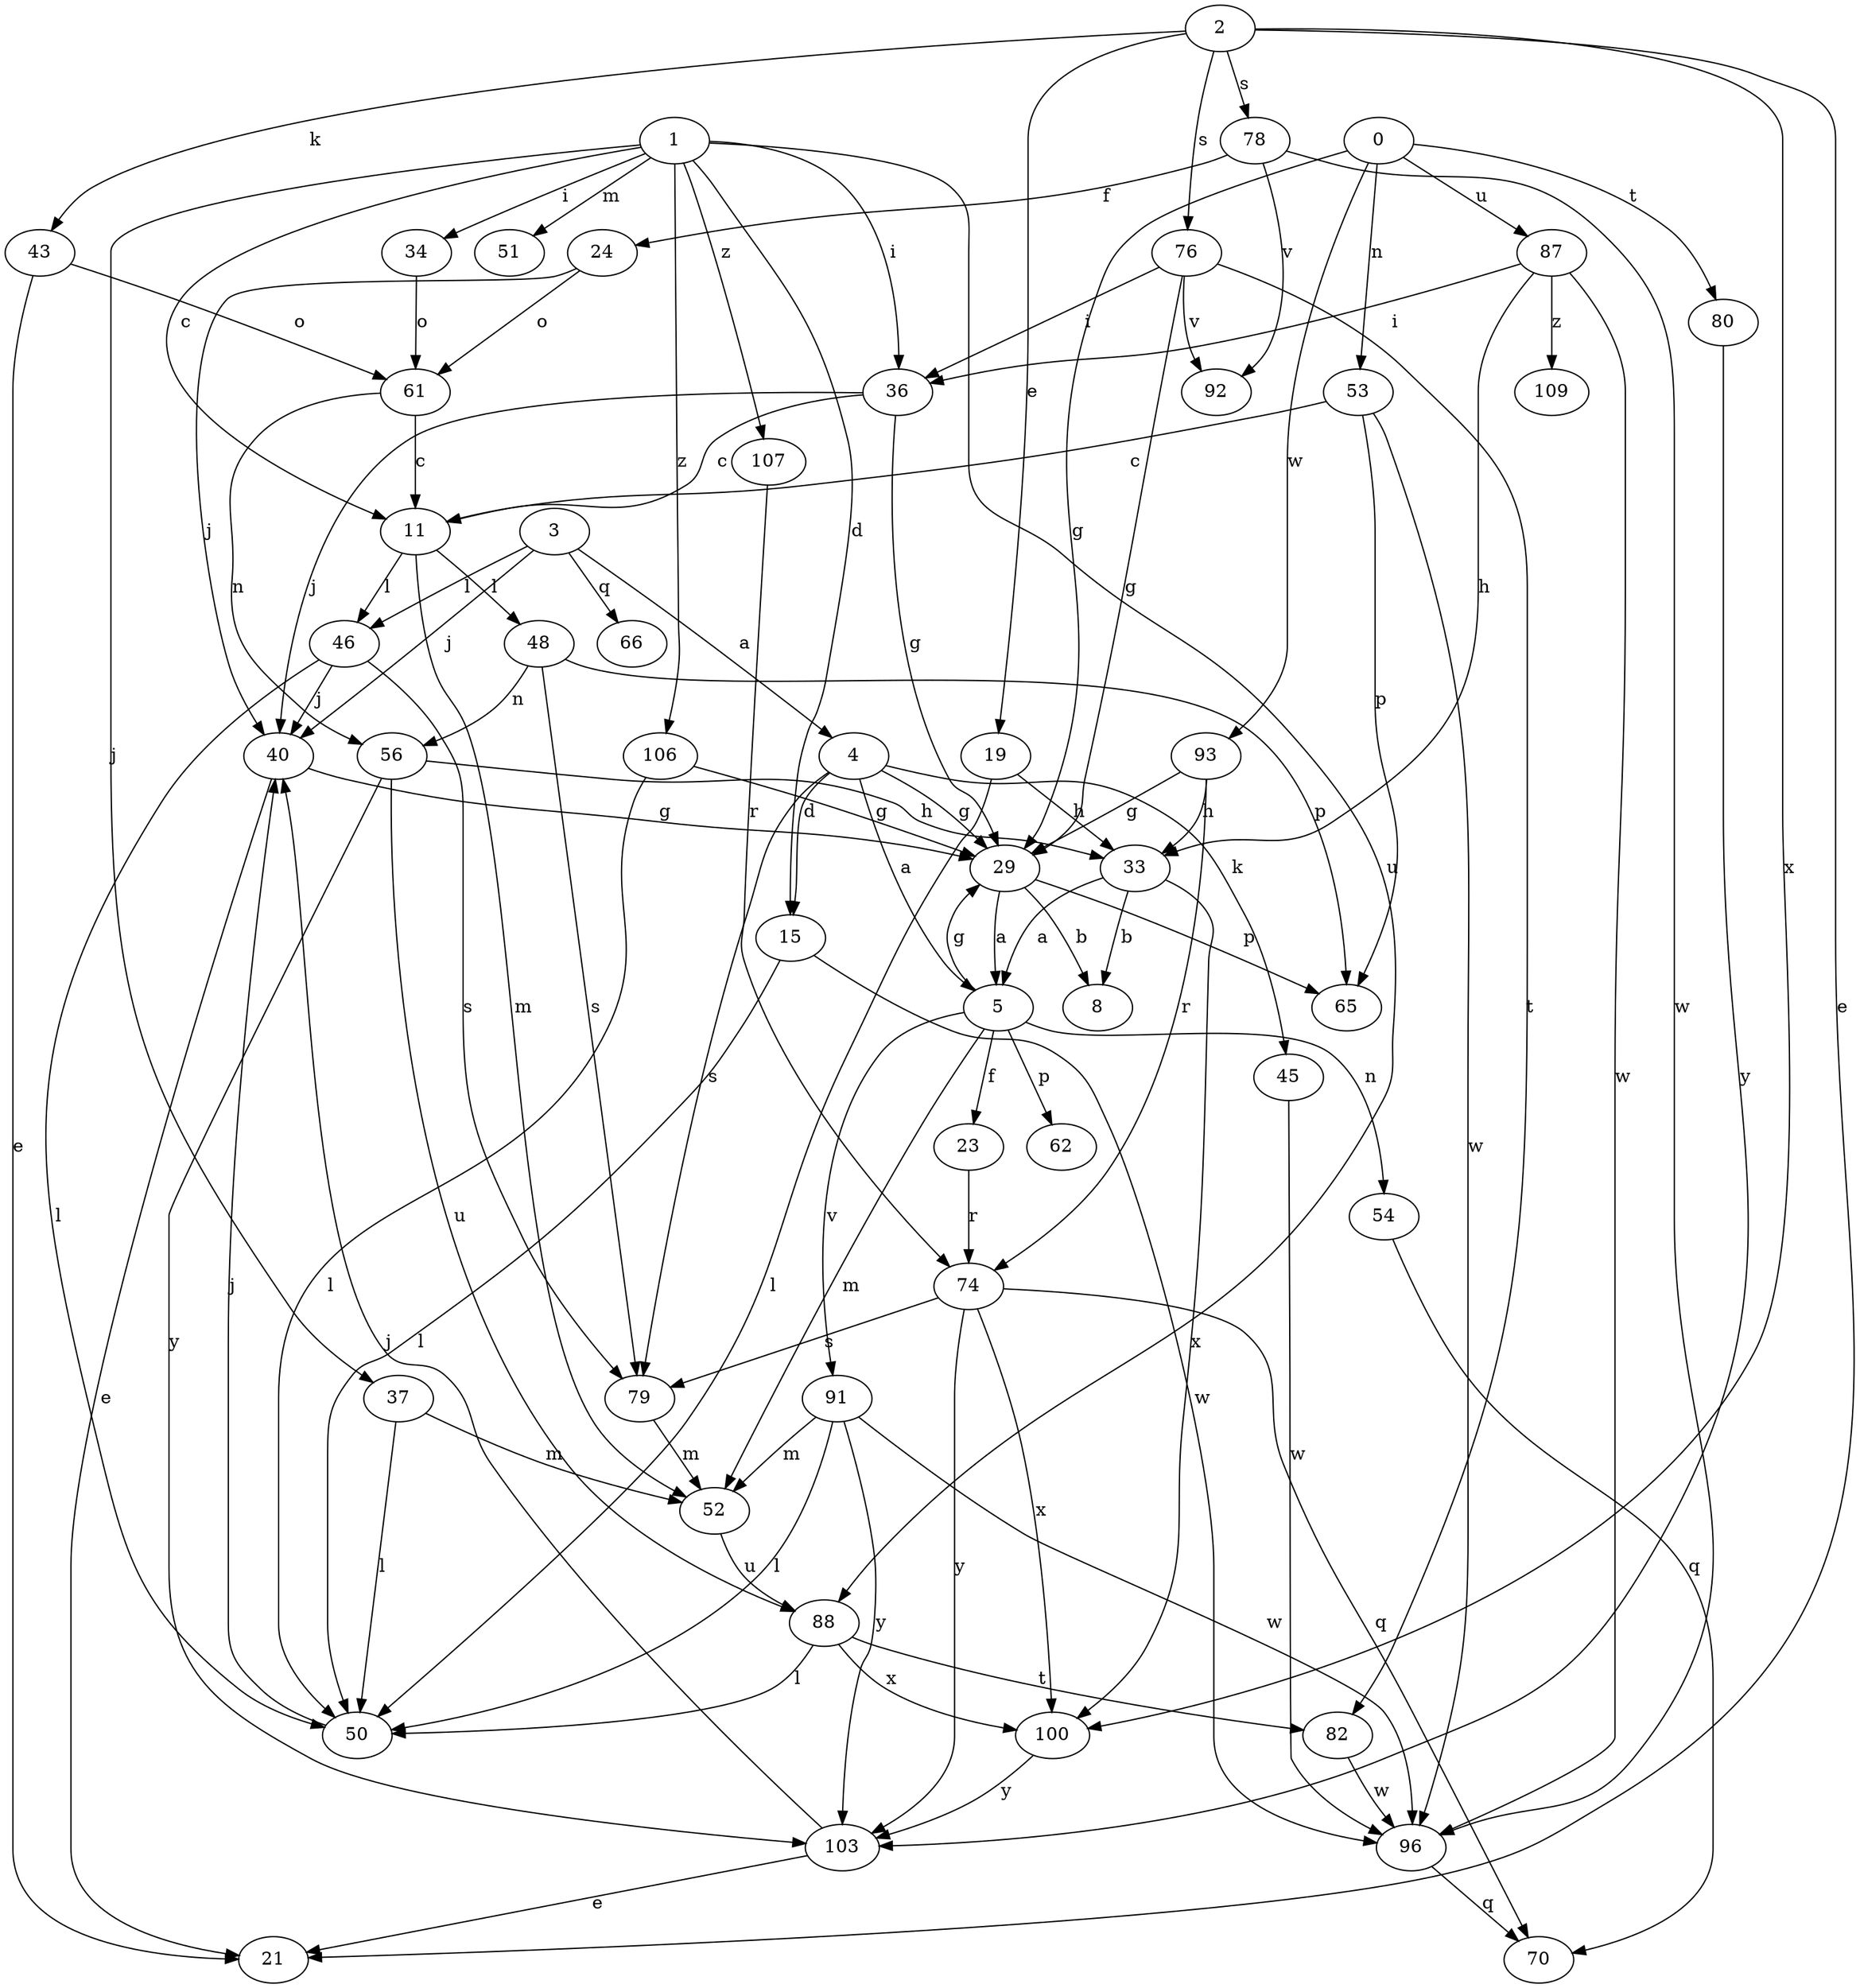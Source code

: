 strict digraph  {
1;
2;
3;
4;
5;
0;
8;
11;
15;
19;
21;
23;
24;
29;
33;
34;
36;
37;
40;
43;
45;
46;
48;
50;
51;
52;
53;
54;
56;
61;
62;
65;
66;
70;
74;
76;
78;
79;
80;
82;
87;
88;
91;
92;
93;
96;
100;
103;
106;
107;
109;
1 -> 11  [label=c];
1 -> 15  [label=d];
1 -> 34  [label=i];
1 -> 36  [label=i];
1 -> 37  [label=j];
1 -> 51  [label=m];
1 -> 88  [label=u];
1 -> 106  [label=z];
1 -> 107  [label=z];
2 -> 19  [label=e];
2 -> 21  [label=e];
2 -> 43  [label=k];
2 -> 76  [label=s];
2 -> 78  [label=s];
2 -> 100  [label=x];
3 -> 4  [label=a];
3 -> 40  [label=j];
3 -> 46  [label=l];
3 -> 66  [label=q];
4 -> 5  [label=a];
4 -> 15  [label=d];
4 -> 29  [label=g];
4 -> 45  [label=k];
4 -> 79  [label=s];
5 -> 23  [label=f];
5 -> 29  [label=g];
5 -> 52  [label=m];
5 -> 54  [label=n];
5 -> 62  [label=p];
5 -> 91  [label=v];
0 -> 29  [label=g];
0 -> 53  [label=n];
0 -> 80  [label=t];
0 -> 87  [label=u];
0 -> 93  [label=w];
11 -> 46  [label=l];
11 -> 48  [label=l];
11 -> 52  [label=m];
15 -> 50  [label=l];
15 -> 96  [label=w];
19 -> 33  [label=h];
19 -> 50  [label=l];
23 -> 74  [label=r];
24 -> 40  [label=j];
24 -> 61  [label=o];
29 -> 5  [label=a];
29 -> 8  [label=b];
29 -> 65  [label=p];
33 -> 5  [label=a];
33 -> 8  [label=b];
33 -> 100  [label=x];
34 -> 61  [label=o];
36 -> 11  [label=c];
36 -> 29  [label=g];
36 -> 40  [label=j];
37 -> 50  [label=l];
37 -> 52  [label=m];
40 -> 21  [label=e];
40 -> 29  [label=g];
43 -> 21  [label=e];
43 -> 61  [label=o];
45 -> 96  [label=w];
46 -> 40  [label=j];
46 -> 50  [label=l];
46 -> 79  [label=s];
48 -> 56  [label=n];
48 -> 65  [label=p];
48 -> 79  [label=s];
50 -> 40  [label=j];
52 -> 88  [label=u];
53 -> 11  [label=c];
53 -> 65  [label=p];
53 -> 96  [label=w];
54 -> 70  [label=q];
56 -> 33  [label=h];
56 -> 88  [label=u];
56 -> 103  [label=y];
61 -> 11  [label=c];
61 -> 56  [label=n];
74 -> 70  [label=q];
74 -> 79  [label=s];
74 -> 100  [label=x];
74 -> 103  [label=y];
76 -> 29  [label=g];
76 -> 36  [label=i];
76 -> 82  [label=t];
76 -> 92  [label=v];
78 -> 24  [label=f];
78 -> 92  [label=v];
78 -> 96  [label=w];
79 -> 52  [label=m];
80 -> 103  [label=y];
82 -> 96  [label=w];
87 -> 33  [label=h];
87 -> 36  [label=i];
87 -> 96  [label=w];
87 -> 109  [label=z];
88 -> 50  [label=l];
88 -> 82  [label=t];
88 -> 100  [label=x];
91 -> 50  [label=l];
91 -> 52  [label=m];
91 -> 96  [label=w];
91 -> 103  [label=y];
93 -> 29  [label=g];
93 -> 33  [label=h];
93 -> 74  [label=r];
96 -> 70  [label=q];
100 -> 103  [label=y];
103 -> 21  [label=e];
103 -> 40  [label=j];
106 -> 29  [label=g];
106 -> 50  [label=l];
107 -> 74  [label=r];
}
